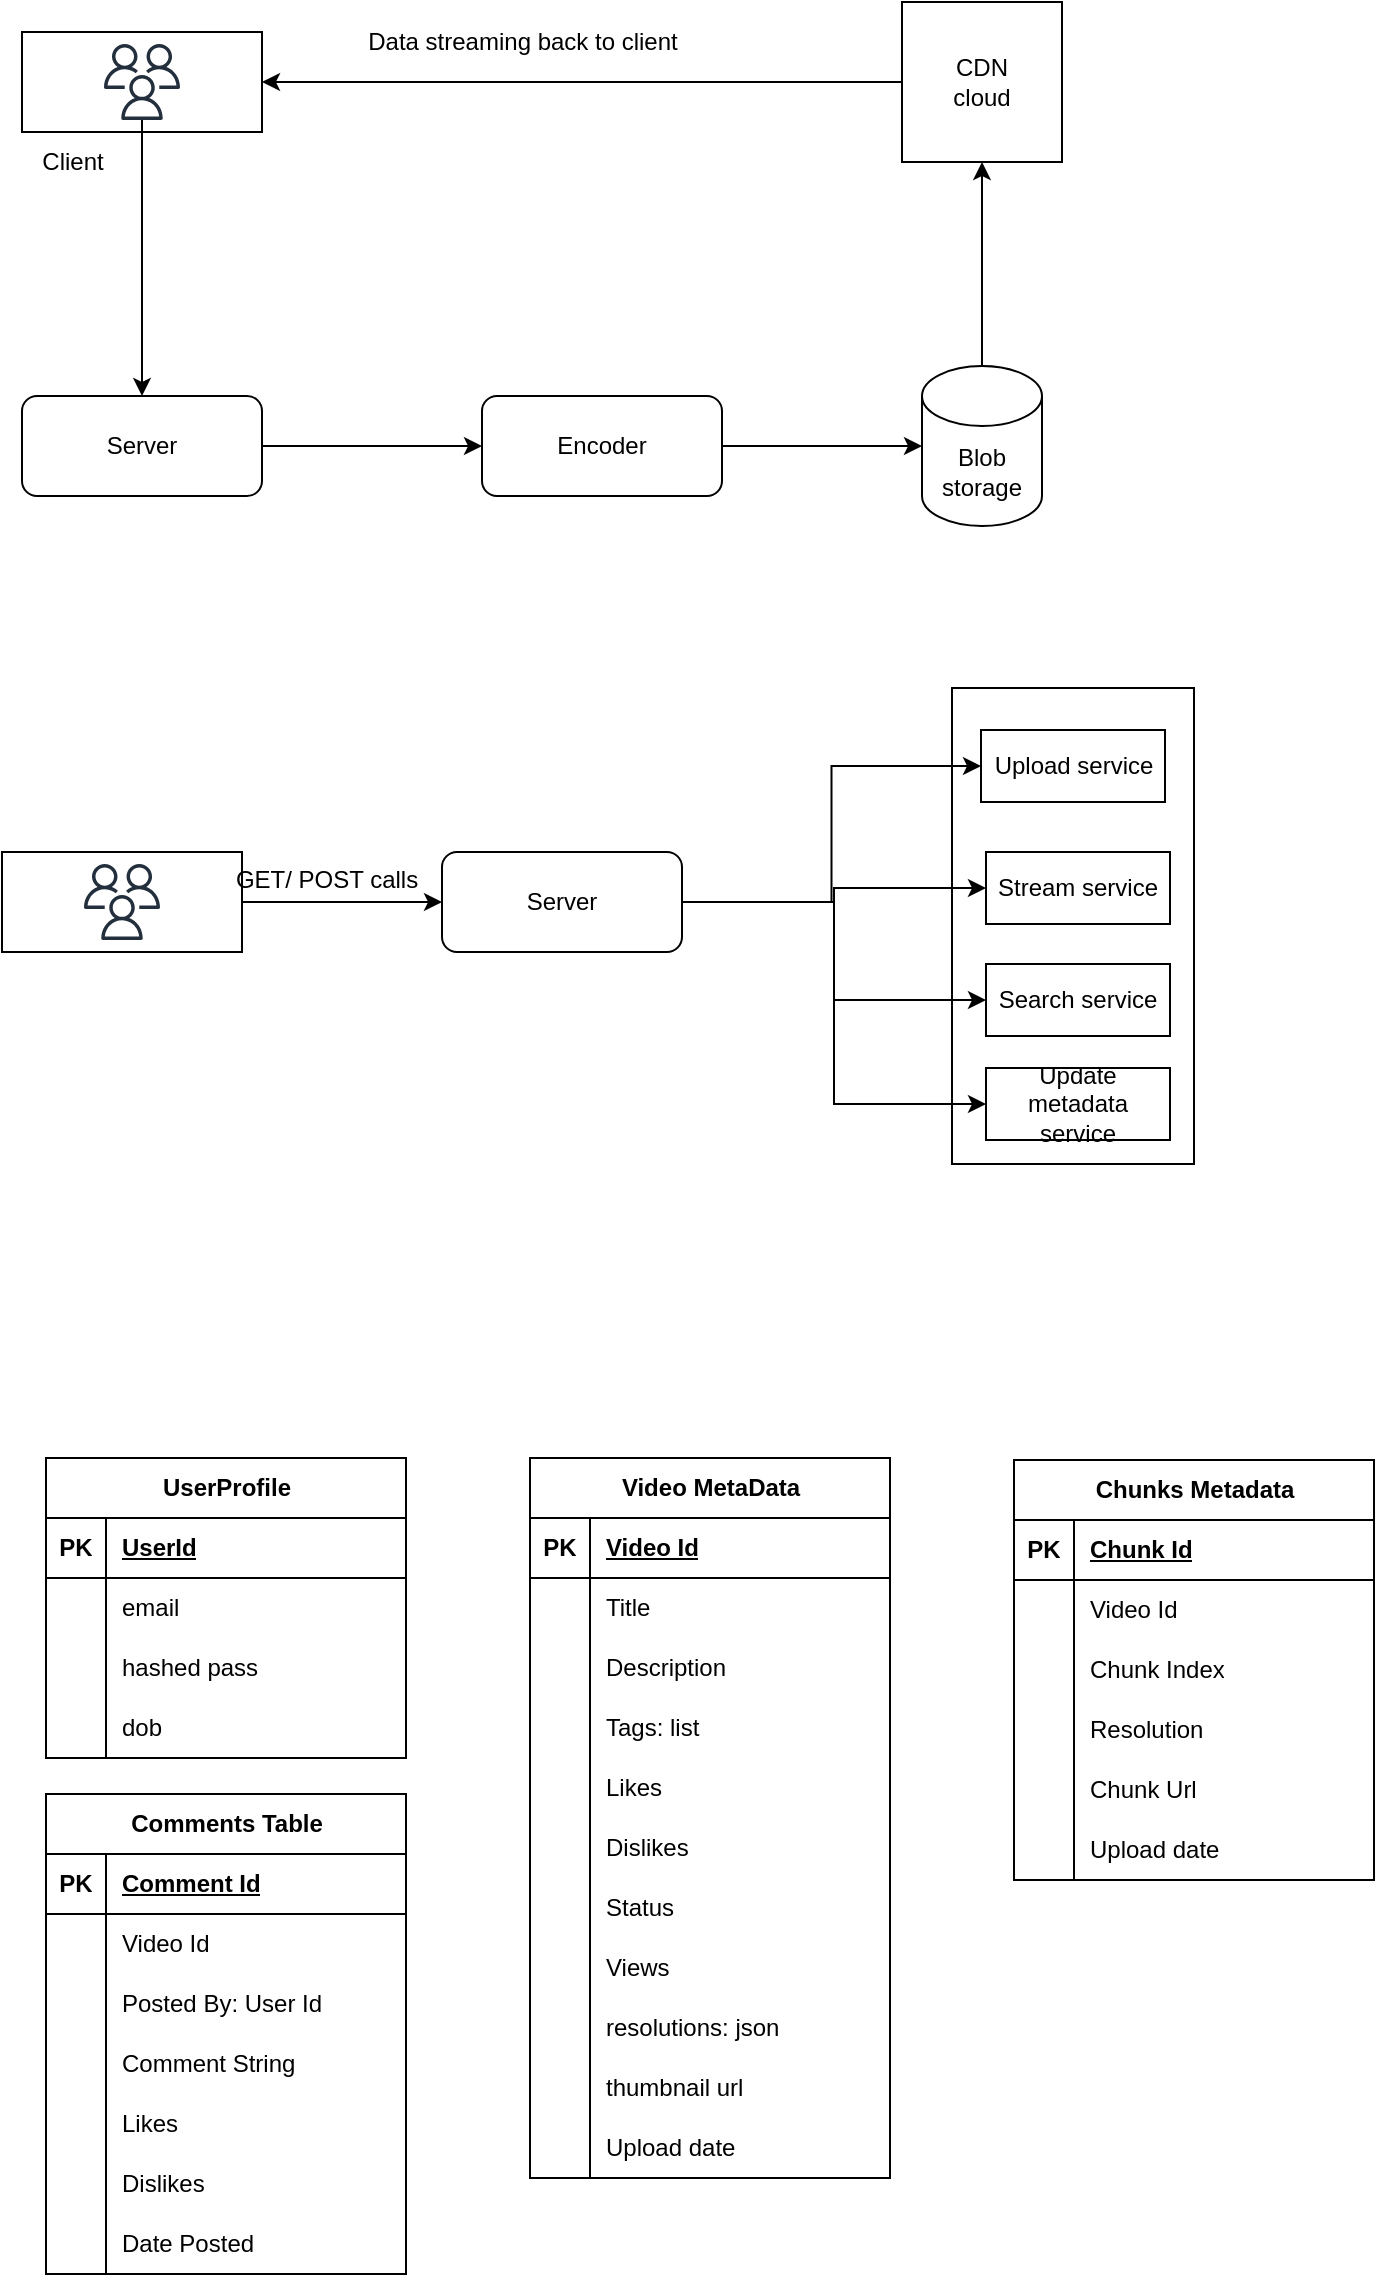 <mxfile version="24.8.9" pages="2">
  <diagram name="Page-1" id="Jn7xzmH7F6siC7AEi3Kf">
    <mxGraphModel dx="984" dy="565" grid="0" gridSize="10" guides="1" tooltips="1" connect="1" arrows="1" fold="1" page="1" pageScale="1" pageWidth="827" pageHeight="1169" math="0" shadow="0">
      <root>
        <mxCell id="0" />
        <mxCell id="1" parent="0" />
        <mxCell id="-0SipbzjG9Ck_jaLApKE-28" value="" style="rounded=0;whiteSpace=wrap;html=1;" vertex="1" parent="1">
          <mxGeometry x="515" y="826" width="121" height="238" as="geometry" />
        </mxCell>
        <mxCell id="-0SipbzjG9Ck_jaLApKE-6" value="" style="group" vertex="1" connectable="0" parent="1">
          <mxGeometry x="50" y="498" width="120" height="50" as="geometry" />
        </mxCell>
        <mxCell id="-0SipbzjG9Ck_jaLApKE-4" value="" style="rounded=0;whiteSpace=wrap;html=1;" vertex="1" parent="-0SipbzjG9Ck_jaLApKE-6">
          <mxGeometry width="120" height="50" as="geometry" />
        </mxCell>
        <mxCell id="-0SipbzjG9Ck_jaLApKE-5" value="" style="sketch=0;outlineConnect=0;fontColor=#232F3E;gradientColor=none;fillColor=#232F3D;strokeColor=none;dashed=0;verticalLabelPosition=bottom;verticalAlign=top;align=center;html=1;fontSize=12;fontStyle=0;aspect=fixed;pointerEvents=1;shape=mxgraph.aws4.users;" vertex="1" parent="-0SipbzjG9Ck_jaLApKE-6">
          <mxGeometry x="41" y="6" width="38" height="38" as="geometry" />
        </mxCell>
        <mxCell id="-0SipbzjG9Ck_jaLApKE-7" value="Client" style="text;html=1;align=center;verticalAlign=middle;resizable=0;points=[];autosize=1;strokeColor=none;fillColor=none;" vertex="1" parent="1">
          <mxGeometry x="50" y="548" width="50" height="30" as="geometry" />
        </mxCell>
        <mxCell id="-0SipbzjG9Ck_jaLApKE-13" style="edgeStyle=orthogonalEdgeStyle;rounded=0;orthogonalLoop=1;jettySize=auto;html=1;" edge="1" parent="1" source="-0SipbzjG9Ck_jaLApKE-8" target="-0SipbzjG9Ck_jaLApKE-12">
          <mxGeometry relative="1" as="geometry" />
        </mxCell>
        <mxCell id="-0SipbzjG9Ck_jaLApKE-8" value="Server" style="rounded=1;whiteSpace=wrap;html=1;" vertex="1" parent="1">
          <mxGeometry x="50" y="680" width="120" height="50" as="geometry" />
        </mxCell>
        <mxCell id="-0SipbzjG9Ck_jaLApKE-10" style="edgeStyle=orthogonalEdgeStyle;rounded=0;orthogonalLoop=1;jettySize=auto;html=1;entryX=0.5;entryY=0;entryDx=0;entryDy=0;" edge="1" parent="1" source="-0SipbzjG9Ck_jaLApKE-5" target="-0SipbzjG9Ck_jaLApKE-8">
          <mxGeometry relative="1" as="geometry" />
        </mxCell>
        <mxCell id="-0SipbzjG9Ck_jaLApKE-12" value="Encoder" style="rounded=1;whiteSpace=wrap;html=1;" vertex="1" parent="1">
          <mxGeometry x="280" y="680" width="120" height="50" as="geometry" />
        </mxCell>
        <mxCell id="-0SipbzjG9Ck_jaLApKE-21" style="edgeStyle=orthogonalEdgeStyle;rounded=0;orthogonalLoop=1;jettySize=auto;html=1;entryX=0.5;entryY=1;entryDx=0;entryDy=0;" edge="1" parent="1" source="-0SipbzjG9Ck_jaLApKE-17" target="-0SipbzjG9Ck_jaLApKE-19">
          <mxGeometry relative="1" as="geometry" />
        </mxCell>
        <mxCell id="-0SipbzjG9Ck_jaLApKE-17" value="Blob storage" style="shape=cylinder3;whiteSpace=wrap;html=1;boundedLbl=1;backgroundOutline=1;size=15;" vertex="1" parent="1">
          <mxGeometry x="500" y="665" width="60" height="80" as="geometry" />
        </mxCell>
        <mxCell id="-0SipbzjG9Ck_jaLApKE-18" style="edgeStyle=orthogonalEdgeStyle;rounded=0;orthogonalLoop=1;jettySize=auto;html=1;entryX=0;entryY=0.5;entryDx=0;entryDy=0;entryPerimeter=0;" edge="1" parent="1" source="-0SipbzjG9Ck_jaLApKE-12" target="-0SipbzjG9Ck_jaLApKE-17">
          <mxGeometry relative="1" as="geometry" />
        </mxCell>
        <mxCell id="-0SipbzjG9Ck_jaLApKE-22" style="edgeStyle=orthogonalEdgeStyle;rounded=0;orthogonalLoop=1;jettySize=auto;html=1;" edge="1" parent="1" source="-0SipbzjG9Ck_jaLApKE-19" target="-0SipbzjG9Ck_jaLApKE-4">
          <mxGeometry relative="1" as="geometry" />
        </mxCell>
        <mxCell id="-0SipbzjG9Ck_jaLApKE-19" value="CDN&lt;div&gt;cloud&lt;/div&gt;" style="whiteSpace=wrap;html=1;aspect=fixed;" vertex="1" parent="1">
          <mxGeometry x="490" y="483" width="80" height="80" as="geometry" />
        </mxCell>
        <mxCell id="-0SipbzjG9Ck_jaLApKE-23" value="Data streaming back to client" style="text;html=1;align=center;verticalAlign=middle;resizable=0;points=[];autosize=1;strokeColor=none;fillColor=none;" vertex="1" parent="1">
          <mxGeometry x="210" y="488" width="180" height="30" as="geometry" />
        </mxCell>
        <mxCell id="-0SipbzjG9Ck_jaLApKE-24" value="" style="group" vertex="1" connectable="0" parent="1">
          <mxGeometry x="40" y="908" width="120" height="50" as="geometry" />
        </mxCell>
        <mxCell id="-0SipbzjG9Ck_jaLApKE-25" value="" style="rounded=0;whiteSpace=wrap;html=1;" vertex="1" parent="-0SipbzjG9Ck_jaLApKE-24">
          <mxGeometry width="120" height="50" as="geometry" />
        </mxCell>
        <mxCell id="-0SipbzjG9Ck_jaLApKE-26" value="" style="sketch=0;outlineConnect=0;fontColor=#232F3E;gradientColor=none;fillColor=#232F3D;strokeColor=none;dashed=0;verticalLabelPosition=bottom;verticalAlign=top;align=center;html=1;fontSize=12;fontStyle=0;aspect=fixed;pointerEvents=1;shape=mxgraph.aws4.users;" vertex="1" parent="-0SipbzjG9Ck_jaLApKE-24">
          <mxGeometry x="41" y="6" width="38" height="38" as="geometry" />
        </mxCell>
        <mxCell id="-0SipbzjG9Ck_jaLApKE-34" style="edgeStyle=orthogonalEdgeStyle;rounded=0;orthogonalLoop=1;jettySize=auto;html=1;entryX=0;entryY=0.5;entryDx=0;entryDy=0;" edge="1" parent="1" source="-0SipbzjG9Ck_jaLApKE-27" target="-0SipbzjG9Ck_jaLApKE-29">
          <mxGeometry relative="1" as="geometry" />
        </mxCell>
        <mxCell id="-0SipbzjG9Ck_jaLApKE-35" style="edgeStyle=orthogonalEdgeStyle;rounded=0;orthogonalLoop=1;jettySize=auto;html=1;entryX=0;entryY=0.5;entryDx=0;entryDy=0;" edge="1" parent="1" source="-0SipbzjG9Ck_jaLApKE-27" target="-0SipbzjG9Ck_jaLApKE-30">
          <mxGeometry relative="1" as="geometry" />
        </mxCell>
        <mxCell id="-0SipbzjG9Ck_jaLApKE-36" style="edgeStyle=orthogonalEdgeStyle;rounded=0;orthogonalLoop=1;jettySize=auto;html=1;entryX=0;entryY=0.5;entryDx=0;entryDy=0;" edge="1" parent="1" source="-0SipbzjG9Ck_jaLApKE-27" target="-0SipbzjG9Ck_jaLApKE-31">
          <mxGeometry relative="1" as="geometry" />
        </mxCell>
        <mxCell id="-0SipbzjG9Ck_jaLApKE-37" style="edgeStyle=orthogonalEdgeStyle;rounded=0;orthogonalLoop=1;jettySize=auto;html=1;entryX=0;entryY=0.5;entryDx=0;entryDy=0;" edge="1" parent="1" source="-0SipbzjG9Ck_jaLApKE-27" target="-0SipbzjG9Ck_jaLApKE-32">
          <mxGeometry relative="1" as="geometry" />
        </mxCell>
        <mxCell id="-0SipbzjG9Ck_jaLApKE-27" value="Server" style="rounded=1;whiteSpace=wrap;html=1;" vertex="1" parent="1">
          <mxGeometry x="260" y="908" width="120" height="50" as="geometry" />
        </mxCell>
        <mxCell id="-0SipbzjG9Ck_jaLApKE-29" value="Upload service" style="rounded=0;whiteSpace=wrap;html=1;" vertex="1" parent="1">
          <mxGeometry x="529.5" y="847" width="92" height="36" as="geometry" />
        </mxCell>
        <mxCell id="-0SipbzjG9Ck_jaLApKE-30" value="Stream service" style="rounded=0;whiteSpace=wrap;html=1;" vertex="1" parent="1">
          <mxGeometry x="532" y="908" width="92" height="36" as="geometry" />
        </mxCell>
        <mxCell id="-0SipbzjG9Ck_jaLApKE-31" value="Search service" style="rounded=0;whiteSpace=wrap;html=1;" vertex="1" parent="1">
          <mxGeometry x="532" y="964" width="92" height="36" as="geometry" />
        </mxCell>
        <mxCell id="-0SipbzjG9Ck_jaLApKE-32" value="Update metadata service" style="rounded=0;whiteSpace=wrap;html=1;" vertex="1" parent="1">
          <mxGeometry x="532" y="1016" width="92" height="36" as="geometry" />
        </mxCell>
        <mxCell id="-0SipbzjG9Ck_jaLApKE-38" style="edgeStyle=orthogonalEdgeStyle;rounded=0;orthogonalLoop=1;jettySize=auto;html=1;entryX=0;entryY=0.5;entryDx=0;entryDy=0;" edge="1" parent="1" source="-0SipbzjG9Ck_jaLApKE-25" target="-0SipbzjG9Ck_jaLApKE-27">
          <mxGeometry relative="1" as="geometry" />
        </mxCell>
        <mxCell id="-0SipbzjG9Ck_jaLApKE-39" value="GET/ POST calls" style="text;html=1;align=center;verticalAlign=middle;resizable=0;points=[];autosize=1;strokeColor=none;fillColor=none;" vertex="1" parent="1">
          <mxGeometry x="147" y="909" width="109" height="26" as="geometry" />
        </mxCell>
        <mxCell id="-0SipbzjG9Ck_jaLApKE-40" value="UserProfile" style="shape=table;startSize=30;container=1;collapsible=1;childLayout=tableLayout;fixedRows=1;rowLines=0;fontStyle=1;align=center;resizeLast=1;html=1;" vertex="1" parent="1">
          <mxGeometry x="62" y="1211" width="180" height="150" as="geometry" />
        </mxCell>
        <mxCell id="-0SipbzjG9Ck_jaLApKE-41" value="" style="shape=tableRow;horizontal=0;startSize=0;swimlaneHead=0;swimlaneBody=0;fillColor=none;collapsible=0;dropTarget=0;points=[[0,0.5],[1,0.5]];portConstraint=eastwest;top=0;left=0;right=0;bottom=1;" vertex="1" parent="-0SipbzjG9Ck_jaLApKE-40">
          <mxGeometry y="30" width="180" height="30" as="geometry" />
        </mxCell>
        <mxCell id="-0SipbzjG9Ck_jaLApKE-42" value="PK" style="shape=partialRectangle;connectable=0;fillColor=none;top=0;left=0;bottom=0;right=0;fontStyle=1;overflow=hidden;whiteSpace=wrap;html=1;" vertex="1" parent="-0SipbzjG9Ck_jaLApKE-41">
          <mxGeometry width="30" height="30" as="geometry">
            <mxRectangle width="30" height="30" as="alternateBounds" />
          </mxGeometry>
        </mxCell>
        <mxCell id="-0SipbzjG9Ck_jaLApKE-43" value="UserId" style="shape=partialRectangle;connectable=0;fillColor=none;top=0;left=0;bottom=0;right=0;align=left;spacingLeft=6;fontStyle=5;overflow=hidden;whiteSpace=wrap;html=1;" vertex="1" parent="-0SipbzjG9Ck_jaLApKE-41">
          <mxGeometry x="30" width="150" height="30" as="geometry">
            <mxRectangle width="150" height="30" as="alternateBounds" />
          </mxGeometry>
        </mxCell>
        <mxCell id="-0SipbzjG9Ck_jaLApKE-44" value="" style="shape=tableRow;horizontal=0;startSize=0;swimlaneHead=0;swimlaneBody=0;fillColor=none;collapsible=0;dropTarget=0;points=[[0,0.5],[1,0.5]];portConstraint=eastwest;top=0;left=0;right=0;bottom=0;" vertex="1" parent="-0SipbzjG9Ck_jaLApKE-40">
          <mxGeometry y="60" width="180" height="30" as="geometry" />
        </mxCell>
        <mxCell id="-0SipbzjG9Ck_jaLApKE-45" value="" style="shape=partialRectangle;connectable=0;fillColor=none;top=0;left=0;bottom=0;right=0;editable=1;overflow=hidden;whiteSpace=wrap;html=1;" vertex="1" parent="-0SipbzjG9Ck_jaLApKE-44">
          <mxGeometry width="30" height="30" as="geometry">
            <mxRectangle width="30" height="30" as="alternateBounds" />
          </mxGeometry>
        </mxCell>
        <mxCell id="-0SipbzjG9Ck_jaLApKE-46" value="email" style="shape=partialRectangle;connectable=0;fillColor=none;top=0;left=0;bottom=0;right=0;align=left;spacingLeft=6;overflow=hidden;whiteSpace=wrap;html=1;" vertex="1" parent="-0SipbzjG9Ck_jaLApKE-44">
          <mxGeometry x="30" width="150" height="30" as="geometry">
            <mxRectangle width="150" height="30" as="alternateBounds" />
          </mxGeometry>
        </mxCell>
        <mxCell id="-0SipbzjG9Ck_jaLApKE-47" value="" style="shape=tableRow;horizontal=0;startSize=0;swimlaneHead=0;swimlaneBody=0;fillColor=none;collapsible=0;dropTarget=0;points=[[0,0.5],[1,0.5]];portConstraint=eastwest;top=0;left=0;right=0;bottom=0;" vertex="1" parent="-0SipbzjG9Ck_jaLApKE-40">
          <mxGeometry y="90" width="180" height="30" as="geometry" />
        </mxCell>
        <mxCell id="-0SipbzjG9Ck_jaLApKE-48" value="" style="shape=partialRectangle;connectable=0;fillColor=none;top=0;left=0;bottom=0;right=0;editable=1;overflow=hidden;whiteSpace=wrap;html=1;" vertex="1" parent="-0SipbzjG9Ck_jaLApKE-47">
          <mxGeometry width="30" height="30" as="geometry">
            <mxRectangle width="30" height="30" as="alternateBounds" />
          </mxGeometry>
        </mxCell>
        <mxCell id="-0SipbzjG9Ck_jaLApKE-49" value="hashed pass" style="shape=partialRectangle;connectable=0;fillColor=none;top=0;left=0;bottom=0;right=0;align=left;spacingLeft=6;overflow=hidden;whiteSpace=wrap;html=1;" vertex="1" parent="-0SipbzjG9Ck_jaLApKE-47">
          <mxGeometry x="30" width="150" height="30" as="geometry">
            <mxRectangle width="150" height="30" as="alternateBounds" />
          </mxGeometry>
        </mxCell>
        <mxCell id="-0SipbzjG9Ck_jaLApKE-50" value="" style="shape=tableRow;horizontal=0;startSize=0;swimlaneHead=0;swimlaneBody=0;fillColor=none;collapsible=0;dropTarget=0;points=[[0,0.5],[1,0.5]];portConstraint=eastwest;top=0;left=0;right=0;bottom=0;" vertex="1" parent="-0SipbzjG9Ck_jaLApKE-40">
          <mxGeometry y="120" width="180" height="30" as="geometry" />
        </mxCell>
        <mxCell id="-0SipbzjG9Ck_jaLApKE-51" value="" style="shape=partialRectangle;connectable=0;fillColor=none;top=0;left=0;bottom=0;right=0;editable=1;overflow=hidden;whiteSpace=wrap;html=1;" vertex="1" parent="-0SipbzjG9Ck_jaLApKE-50">
          <mxGeometry width="30" height="30" as="geometry">
            <mxRectangle width="30" height="30" as="alternateBounds" />
          </mxGeometry>
        </mxCell>
        <mxCell id="-0SipbzjG9Ck_jaLApKE-52" value="dob" style="shape=partialRectangle;connectable=0;fillColor=none;top=0;left=0;bottom=0;right=0;align=left;spacingLeft=6;overflow=hidden;whiteSpace=wrap;html=1;" vertex="1" parent="-0SipbzjG9Ck_jaLApKE-50">
          <mxGeometry x="30" width="150" height="30" as="geometry">
            <mxRectangle width="150" height="30" as="alternateBounds" />
          </mxGeometry>
        </mxCell>
        <mxCell id="-0SipbzjG9Ck_jaLApKE-53" value="Video MetaData" style="shape=table;startSize=30;container=1;collapsible=1;childLayout=tableLayout;fixedRows=1;rowLines=0;fontStyle=1;align=center;resizeLast=1;html=1;" vertex="1" parent="1">
          <mxGeometry x="304" y="1211" width="180" height="360" as="geometry" />
        </mxCell>
        <mxCell id="-0SipbzjG9Ck_jaLApKE-54" value="" style="shape=tableRow;horizontal=0;startSize=0;swimlaneHead=0;swimlaneBody=0;fillColor=none;collapsible=0;dropTarget=0;points=[[0,0.5],[1,0.5]];portConstraint=eastwest;top=0;left=0;right=0;bottom=1;" vertex="1" parent="-0SipbzjG9Ck_jaLApKE-53">
          <mxGeometry y="30" width="180" height="30" as="geometry" />
        </mxCell>
        <mxCell id="-0SipbzjG9Ck_jaLApKE-55" value="PK" style="shape=partialRectangle;connectable=0;fillColor=none;top=0;left=0;bottom=0;right=0;fontStyle=1;overflow=hidden;whiteSpace=wrap;html=1;" vertex="1" parent="-0SipbzjG9Ck_jaLApKE-54">
          <mxGeometry width="30" height="30" as="geometry">
            <mxRectangle width="30" height="30" as="alternateBounds" />
          </mxGeometry>
        </mxCell>
        <mxCell id="-0SipbzjG9Ck_jaLApKE-56" value="Video Id" style="shape=partialRectangle;connectable=0;fillColor=none;top=0;left=0;bottom=0;right=0;align=left;spacingLeft=6;fontStyle=5;overflow=hidden;whiteSpace=wrap;html=1;" vertex="1" parent="-0SipbzjG9Ck_jaLApKE-54">
          <mxGeometry x="30" width="150" height="30" as="geometry">
            <mxRectangle width="150" height="30" as="alternateBounds" />
          </mxGeometry>
        </mxCell>
        <mxCell id="-0SipbzjG9Ck_jaLApKE-57" value="" style="shape=tableRow;horizontal=0;startSize=0;swimlaneHead=0;swimlaneBody=0;fillColor=none;collapsible=0;dropTarget=0;points=[[0,0.5],[1,0.5]];portConstraint=eastwest;top=0;left=0;right=0;bottom=0;" vertex="1" parent="-0SipbzjG9Ck_jaLApKE-53">
          <mxGeometry y="60" width="180" height="30" as="geometry" />
        </mxCell>
        <mxCell id="-0SipbzjG9Ck_jaLApKE-58" value="" style="shape=partialRectangle;connectable=0;fillColor=none;top=0;left=0;bottom=0;right=0;editable=1;overflow=hidden;whiteSpace=wrap;html=1;" vertex="1" parent="-0SipbzjG9Ck_jaLApKE-57">
          <mxGeometry width="30" height="30" as="geometry">
            <mxRectangle width="30" height="30" as="alternateBounds" />
          </mxGeometry>
        </mxCell>
        <mxCell id="-0SipbzjG9Ck_jaLApKE-59" value="Title" style="shape=partialRectangle;connectable=0;fillColor=none;top=0;left=0;bottom=0;right=0;align=left;spacingLeft=6;overflow=hidden;whiteSpace=wrap;html=1;" vertex="1" parent="-0SipbzjG9Ck_jaLApKE-57">
          <mxGeometry x="30" width="150" height="30" as="geometry">
            <mxRectangle width="150" height="30" as="alternateBounds" />
          </mxGeometry>
        </mxCell>
        <mxCell id="-0SipbzjG9Ck_jaLApKE-60" value="" style="shape=tableRow;horizontal=0;startSize=0;swimlaneHead=0;swimlaneBody=0;fillColor=none;collapsible=0;dropTarget=0;points=[[0,0.5],[1,0.5]];portConstraint=eastwest;top=0;left=0;right=0;bottom=0;" vertex="1" parent="-0SipbzjG9Ck_jaLApKE-53">
          <mxGeometry y="90" width="180" height="30" as="geometry" />
        </mxCell>
        <mxCell id="-0SipbzjG9Ck_jaLApKE-61" value="" style="shape=partialRectangle;connectable=0;fillColor=none;top=0;left=0;bottom=0;right=0;editable=1;overflow=hidden;whiteSpace=wrap;html=1;" vertex="1" parent="-0SipbzjG9Ck_jaLApKE-60">
          <mxGeometry width="30" height="30" as="geometry">
            <mxRectangle width="30" height="30" as="alternateBounds" />
          </mxGeometry>
        </mxCell>
        <mxCell id="-0SipbzjG9Ck_jaLApKE-62" value="Description" style="shape=partialRectangle;connectable=0;fillColor=none;top=0;left=0;bottom=0;right=0;align=left;spacingLeft=6;overflow=hidden;whiteSpace=wrap;html=1;" vertex="1" parent="-0SipbzjG9Ck_jaLApKE-60">
          <mxGeometry x="30" width="150" height="30" as="geometry">
            <mxRectangle width="150" height="30" as="alternateBounds" />
          </mxGeometry>
        </mxCell>
        <mxCell id="-0SipbzjG9Ck_jaLApKE-63" value="" style="shape=tableRow;horizontal=0;startSize=0;swimlaneHead=0;swimlaneBody=0;fillColor=none;collapsible=0;dropTarget=0;points=[[0,0.5],[1,0.5]];portConstraint=eastwest;top=0;left=0;right=0;bottom=0;" vertex="1" parent="-0SipbzjG9Ck_jaLApKE-53">
          <mxGeometry y="120" width="180" height="30" as="geometry" />
        </mxCell>
        <mxCell id="-0SipbzjG9Ck_jaLApKE-64" value="" style="shape=partialRectangle;connectable=0;fillColor=none;top=0;left=0;bottom=0;right=0;editable=1;overflow=hidden;whiteSpace=wrap;html=1;" vertex="1" parent="-0SipbzjG9Ck_jaLApKE-63">
          <mxGeometry width="30" height="30" as="geometry">
            <mxRectangle width="30" height="30" as="alternateBounds" />
          </mxGeometry>
        </mxCell>
        <mxCell id="-0SipbzjG9Ck_jaLApKE-65" value="Tags: list" style="shape=partialRectangle;connectable=0;fillColor=none;top=0;left=0;bottom=0;right=0;align=left;spacingLeft=6;overflow=hidden;whiteSpace=wrap;html=1;" vertex="1" parent="-0SipbzjG9Ck_jaLApKE-63">
          <mxGeometry x="30" width="150" height="30" as="geometry">
            <mxRectangle width="150" height="30" as="alternateBounds" />
          </mxGeometry>
        </mxCell>
        <mxCell id="-0SipbzjG9Ck_jaLApKE-66" style="shape=tableRow;horizontal=0;startSize=0;swimlaneHead=0;swimlaneBody=0;fillColor=none;collapsible=0;dropTarget=0;points=[[0,0.5],[1,0.5]];portConstraint=eastwest;top=0;left=0;right=0;bottom=0;" vertex="1" parent="-0SipbzjG9Ck_jaLApKE-53">
          <mxGeometry y="150" width="180" height="30" as="geometry" />
        </mxCell>
        <mxCell id="-0SipbzjG9Ck_jaLApKE-67" style="shape=partialRectangle;connectable=0;fillColor=none;top=0;left=0;bottom=0;right=0;editable=1;overflow=hidden;whiteSpace=wrap;html=1;" vertex="1" parent="-0SipbzjG9Ck_jaLApKE-66">
          <mxGeometry width="30" height="30" as="geometry">
            <mxRectangle width="30" height="30" as="alternateBounds" />
          </mxGeometry>
        </mxCell>
        <mxCell id="-0SipbzjG9Ck_jaLApKE-68" value="Likes" style="shape=partialRectangle;connectable=0;fillColor=none;top=0;left=0;bottom=0;right=0;align=left;spacingLeft=6;overflow=hidden;whiteSpace=wrap;html=1;" vertex="1" parent="-0SipbzjG9Ck_jaLApKE-66">
          <mxGeometry x="30" width="150" height="30" as="geometry">
            <mxRectangle width="150" height="30" as="alternateBounds" />
          </mxGeometry>
        </mxCell>
        <mxCell id="-0SipbzjG9Ck_jaLApKE-69" style="shape=tableRow;horizontal=0;startSize=0;swimlaneHead=0;swimlaneBody=0;fillColor=none;collapsible=0;dropTarget=0;points=[[0,0.5],[1,0.5]];portConstraint=eastwest;top=0;left=0;right=0;bottom=0;" vertex="1" parent="-0SipbzjG9Ck_jaLApKE-53">
          <mxGeometry y="180" width="180" height="30" as="geometry" />
        </mxCell>
        <mxCell id="-0SipbzjG9Ck_jaLApKE-70" style="shape=partialRectangle;connectable=0;fillColor=none;top=0;left=0;bottom=0;right=0;editable=1;overflow=hidden;whiteSpace=wrap;html=1;" vertex="1" parent="-0SipbzjG9Ck_jaLApKE-69">
          <mxGeometry width="30" height="30" as="geometry">
            <mxRectangle width="30" height="30" as="alternateBounds" />
          </mxGeometry>
        </mxCell>
        <mxCell id="-0SipbzjG9Ck_jaLApKE-71" value="Dislikes" style="shape=partialRectangle;connectable=0;fillColor=none;top=0;left=0;bottom=0;right=0;align=left;spacingLeft=6;overflow=hidden;whiteSpace=wrap;html=1;" vertex="1" parent="-0SipbzjG9Ck_jaLApKE-69">
          <mxGeometry x="30" width="150" height="30" as="geometry">
            <mxRectangle width="150" height="30" as="alternateBounds" />
          </mxGeometry>
        </mxCell>
        <mxCell id="-0SipbzjG9Ck_jaLApKE-72" style="shape=tableRow;horizontal=0;startSize=0;swimlaneHead=0;swimlaneBody=0;fillColor=none;collapsible=0;dropTarget=0;points=[[0,0.5],[1,0.5]];portConstraint=eastwest;top=0;left=0;right=0;bottom=0;" vertex="1" parent="-0SipbzjG9Ck_jaLApKE-53">
          <mxGeometry y="210" width="180" height="30" as="geometry" />
        </mxCell>
        <mxCell id="-0SipbzjG9Ck_jaLApKE-73" style="shape=partialRectangle;connectable=0;fillColor=none;top=0;left=0;bottom=0;right=0;editable=1;overflow=hidden;whiteSpace=wrap;html=1;" vertex="1" parent="-0SipbzjG9Ck_jaLApKE-72">
          <mxGeometry width="30" height="30" as="geometry">
            <mxRectangle width="30" height="30" as="alternateBounds" />
          </mxGeometry>
        </mxCell>
        <mxCell id="-0SipbzjG9Ck_jaLApKE-74" value="Status" style="shape=partialRectangle;connectable=0;fillColor=none;top=0;left=0;bottom=0;right=0;align=left;spacingLeft=6;overflow=hidden;whiteSpace=wrap;html=1;" vertex="1" parent="-0SipbzjG9Ck_jaLApKE-72">
          <mxGeometry x="30" width="150" height="30" as="geometry">
            <mxRectangle width="150" height="30" as="alternateBounds" />
          </mxGeometry>
        </mxCell>
        <mxCell id="-0SipbzjG9Ck_jaLApKE-75" style="shape=tableRow;horizontal=0;startSize=0;swimlaneHead=0;swimlaneBody=0;fillColor=none;collapsible=0;dropTarget=0;points=[[0,0.5],[1,0.5]];portConstraint=eastwest;top=0;left=0;right=0;bottom=0;" vertex="1" parent="-0SipbzjG9Ck_jaLApKE-53">
          <mxGeometry y="240" width="180" height="30" as="geometry" />
        </mxCell>
        <mxCell id="-0SipbzjG9Ck_jaLApKE-76" style="shape=partialRectangle;connectable=0;fillColor=none;top=0;left=0;bottom=0;right=0;editable=1;overflow=hidden;whiteSpace=wrap;html=1;" vertex="1" parent="-0SipbzjG9Ck_jaLApKE-75">
          <mxGeometry width="30" height="30" as="geometry">
            <mxRectangle width="30" height="30" as="alternateBounds" />
          </mxGeometry>
        </mxCell>
        <mxCell id="-0SipbzjG9Ck_jaLApKE-77" value="Views" style="shape=partialRectangle;connectable=0;fillColor=none;top=0;left=0;bottom=0;right=0;align=left;spacingLeft=6;overflow=hidden;whiteSpace=wrap;html=1;" vertex="1" parent="-0SipbzjG9Ck_jaLApKE-75">
          <mxGeometry x="30" width="150" height="30" as="geometry">
            <mxRectangle width="150" height="30" as="alternateBounds" />
          </mxGeometry>
        </mxCell>
        <mxCell id="-0SipbzjG9Ck_jaLApKE-78" style="shape=tableRow;horizontal=0;startSize=0;swimlaneHead=0;swimlaneBody=0;fillColor=none;collapsible=0;dropTarget=0;points=[[0,0.5],[1,0.5]];portConstraint=eastwest;top=0;left=0;right=0;bottom=0;" vertex="1" parent="-0SipbzjG9Ck_jaLApKE-53">
          <mxGeometry y="270" width="180" height="30" as="geometry" />
        </mxCell>
        <mxCell id="-0SipbzjG9Ck_jaLApKE-79" style="shape=partialRectangle;connectable=0;fillColor=none;top=0;left=0;bottom=0;right=0;editable=1;overflow=hidden;whiteSpace=wrap;html=1;" vertex="1" parent="-0SipbzjG9Ck_jaLApKE-78">
          <mxGeometry width="30" height="30" as="geometry">
            <mxRectangle width="30" height="30" as="alternateBounds" />
          </mxGeometry>
        </mxCell>
        <mxCell id="-0SipbzjG9Ck_jaLApKE-80" value="resolutions: json" style="shape=partialRectangle;connectable=0;fillColor=none;top=0;left=0;bottom=0;right=0;align=left;spacingLeft=6;overflow=hidden;whiteSpace=wrap;html=1;" vertex="1" parent="-0SipbzjG9Ck_jaLApKE-78">
          <mxGeometry x="30" width="150" height="30" as="geometry">
            <mxRectangle width="150" height="30" as="alternateBounds" />
          </mxGeometry>
        </mxCell>
        <mxCell id="-0SipbzjG9Ck_jaLApKE-81" style="shape=tableRow;horizontal=0;startSize=0;swimlaneHead=0;swimlaneBody=0;fillColor=none;collapsible=0;dropTarget=0;points=[[0,0.5],[1,0.5]];portConstraint=eastwest;top=0;left=0;right=0;bottom=0;" vertex="1" parent="-0SipbzjG9Ck_jaLApKE-53">
          <mxGeometry y="300" width="180" height="30" as="geometry" />
        </mxCell>
        <mxCell id="-0SipbzjG9Ck_jaLApKE-82" style="shape=partialRectangle;connectable=0;fillColor=none;top=0;left=0;bottom=0;right=0;editable=1;overflow=hidden;whiteSpace=wrap;html=1;" vertex="1" parent="-0SipbzjG9Ck_jaLApKE-81">
          <mxGeometry width="30" height="30" as="geometry">
            <mxRectangle width="30" height="30" as="alternateBounds" />
          </mxGeometry>
        </mxCell>
        <mxCell id="-0SipbzjG9Ck_jaLApKE-83" value="thumbnail url" style="shape=partialRectangle;connectable=0;fillColor=none;top=0;left=0;bottom=0;right=0;align=left;spacingLeft=6;overflow=hidden;whiteSpace=wrap;html=1;" vertex="1" parent="-0SipbzjG9Ck_jaLApKE-81">
          <mxGeometry x="30" width="150" height="30" as="geometry">
            <mxRectangle width="150" height="30" as="alternateBounds" />
          </mxGeometry>
        </mxCell>
        <mxCell id="-0SipbzjG9Ck_jaLApKE-146" style="shape=tableRow;horizontal=0;startSize=0;swimlaneHead=0;swimlaneBody=0;fillColor=none;collapsible=0;dropTarget=0;points=[[0,0.5],[1,0.5]];portConstraint=eastwest;top=0;left=0;right=0;bottom=0;" vertex="1" parent="-0SipbzjG9Ck_jaLApKE-53">
          <mxGeometry y="330" width="180" height="30" as="geometry" />
        </mxCell>
        <mxCell id="-0SipbzjG9Ck_jaLApKE-147" style="shape=partialRectangle;connectable=0;fillColor=none;top=0;left=0;bottom=0;right=0;editable=1;overflow=hidden;whiteSpace=wrap;html=1;" vertex="1" parent="-0SipbzjG9Ck_jaLApKE-146">
          <mxGeometry width="30" height="30" as="geometry">
            <mxRectangle width="30" height="30" as="alternateBounds" />
          </mxGeometry>
        </mxCell>
        <mxCell id="-0SipbzjG9Ck_jaLApKE-148" value="Upload date" style="shape=partialRectangle;connectable=0;fillColor=none;top=0;left=0;bottom=0;right=0;align=left;spacingLeft=6;overflow=hidden;whiteSpace=wrap;html=1;" vertex="1" parent="-0SipbzjG9Ck_jaLApKE-146">
          <mxGeometry x="30" width="150" height="30" as="geometry">
            <mxRectangle width="150" height="30" as="alternateBounds" />
          </mxGeometry>
        </mxCell>
        <mxCell id="-0SipbzjG9Ck_jaLApKE-115" value="Chunks Metadata" style="shape=table;startSize=30;container=1;collapsible=1;childLayout=tableLayout;fixedRows=1;rowLines=0;fontStyle=1;align=center;resizeLast=1;html=1;" vertex="1" parent="1">
          <mxGeometry x="546" y="1212" width="180" height="210" as="geometry" />
        </mxCell>
        <mxCell id="-0SipbzjG9Ck_jaLApKE-116" value="" style="shape=tableRow;horizontal=0;startSize=0;swimlaneHead=0;swimlaneBody=0;fillColor=none;collapsible=0;dropTarget=0;points=[[0,0.5],[1,0.5]];portConstraint=eastwest;top=0;left=0;right=0;bottom=1;" vertex="1" parent="-0SipbzjG9Ck_jaLApKE-115">
          <mxGeometry y="30" width="180" height="30" as="geometry" />
        </mxCell>
        <mxCell id="-0SipbzjG9Ck_jaLApKE-117" value="PK" style="shape=partialRectangle;connectable=0;fillColor=none;top=0;left=0;bottom=0;right=0;fontStyle=1;overflow=hidden;whiteSpace=wrap;html=1;" vertex="1" parent="-0SipbzjG9Ck_jaLApKE-116">
          <mxGeometry width="30" height="30" as="geometry">
            <mxRectangle width="30" height="30" as="alternateBounds" />
          </mxGeometry>
        </mxCell>
        <mxCell id="-0SipbzjG9Ck_jaLApKE-118" value="Chunk Id" style="shape=partialRectangle;connectable=0;fillColor=none;top=0;left=0;bottom=0;right=0;align=left;spacingLeft=6;fontStyle=5;overflow=hidden;whiteSpace=wrap;html=1;" vertex="1" parent="-0SipbzjG9Ck_jaLApKE-116">
          <mxGeometry x="30" width="150" height="30" as="geometry">
            <mxRectangle width="150" height="30" as="alternateBounds" />
          </mxGeometry>
        </mxCell>
        <mxCell id="-0SipbzjG9Ck_jaLApKE-119" value="" style="shape=tableRow;horizontal=0;startSize=0;swimlaneHead=0;swimlaneBody=0;fillColor=none;collapsible=0;dropTarget=0;points=[[0,0.5],[1,0.5]];portConstraint=eastwest;top=0;left=0;right=0;bottom=0;" vertex="1" parent="-0SipbzjG9Ck_jaLApKE-115">
          <mxGeometry y="60" width="180" height="30" as="geometry" />
        </mxCell>
        <mxCell id="-0SipbzjG9Ck_jaLApKE-120" value="" style="shape=partialRectangle;connectable=0;fillColor=none;top=0;left=0;bottom=0;right=0;editable=1;overflow=hidden;whiteSpace=wrap;html=1;" vertex="1" parent="-0SipbzjG9Ck_jaLApKE-119">
          <mxGeometry width="30" height="30" as="geometry">
            <mxRectangle width="30" height="30" as="alternateBounds" />
          </mxGeometry>
        </mxCell>
        <mxCell id="-0SipbzjG9Ck_jaLApKE-121" value="Video Id" style="shape=partialRectangle;connectable=0;fillColor=none;top=0;left=0;bottom=0;right=0;align=left;spacingLeft=6;overflow=hidden;whiteSpace=wrap;html=1;" vertex="1" parent="-0SipbzjG9Ck_jaLApKE-119">
          <mxGeometry x="30" width="150" height="30" as="geometry">
            <mxRectangle width="150" height="30" as="alternateBounds" />
          </mxGeometry>
        </mxCell>
        <mxCell id="-0SipbzjG9Ck_jaLApKE-122" value="" style="shape=tableRow;horizontal=0;startSize=0;swimlaneHead=0;swimlaneBody=0;fillColor=none;collapsible=0;dropTarget=0;points=[[0,0.5],[1,0.5]];portConstraint=eastwest;top=0;left=0;right=0;bottom=0;" vertex="1" parent="-0SipbzjG9Ck_jaLApKE-115">
          <mxGeometry y="90" width="180" height="30" as="geometry" />
        </mxCell>
        <mxCell id="-0SipbzjG9Ck_jaLApKE-123" value="" style="shape=partialRectangle;connectable=0;fillColor=none;top=0;left=0;bottom=0;right=0;editable=1;overflow=hidden;whiteSpace=wrap;html=1;" vertex="1" parent="-0SipbzjG9Ck_jaLApKE-122">
          <mxGeometry width="30" height="30" as="geometry">
            <mxRectangle width="30" height="30" as="alternateBounds" />
          </mxGeometry>
        </mxCell>
        <mxCell id="-0SipbzjG9Ck_jaLApKE-124" value="Chunk Index" style="shape=partialRectangle;connectable=0;fillColor=none;top=0;left=0;bottom=0;right=0;align=left;spacingLeft=6;overflow=hidden;whiteSpace=wrap;html=1;" vertex="1" parent="-0SipbzjG9Ck_jaLApKE-122">
          <mxGeometry x="30" width="150" height="30" as="geometry">
            <mxRectangle width="150" height="30" as="alternateBounds" />
          </mxGeometry>
        </mxCell>
        <mxCell id="-0SipbzjG9Ck_jaLApKE-125" value="" style="shape=tableRow;horizontal=0;startSize=0;swimlaneHead=0;swimlaneBody=0;fillColor=none;collapsible=0;dropTarget=0;points=[[0,0.5],[1,0.5]];portConstraint=eastwest;top=0;left=0;right=0;bottom=0;" vertex="1" parent="-0SipbzjG9Ck_jaLApKE-115">
          <mxGeometry y="120" width="180" height="30" as="geometry" />
        </mxCell>
        <mxCell id="-0SipbzjG9Ck_jaLApKE-126" value="" style="shape=partialRectangle;connectable=0;fillColor=none;top=0;left=0;bottom=0;right=0;editable=1;overflow=hidden;whiteSpace=wrap;html=1;" vertex="1" parent="-0SipbzjG9Ck_jaLApKE-125">
          <mxGeometry width="30" height="30" as="geometry">
            <mxRectangle width="30" height="30" as="alternateBounds" />
          </mxGeometry>
        </mxCell>
        <mxCell id="-0SipbzjG9Ck_jaLApKE-127" value="Resolution" style="shape=partialRectangle;connectable=0;fillColor=none;top=0;left=0;bottom=0;right=0;align=left;spacingLeft=6;overflow=hidden;whiteSpace=wrap;html=1;" vertex="1" parent="-0SipbzjG9Ck_jaLApKE-125">
          <mxGeometry x="30" width="150" height="30" as="geometry">
            <mxRectangle width="150" height="30" as="alternateBounds" />
          </mxGeometry>
        </mxCell>
        <mxCell id="-0SipbzjG9Ck_jaLApKE-128" style="shape=tableRow;horizontal=0;startSize=0;swimlaneHead=0;swimlaneBody=0;fillColor=none;collapsible=0;dropTarget=0;points=[[0,0.5],[1,0.5]];portConstraint=eastwest;top=0;left=0;right=0;bottom=0;" vertex="1" parent="-0SipbzjG9Ck_jaLApKE-115">
          <mxGeometry y="150" width="180" height="30" as="geometry" />
        </mxCell>
        <mxCell id="-0SipbzjG9Ck_jaLApKE-129" style="shape=partialRectangle;connectable=0;fillColor=none;top=0;left=0;bottom=0;right=0;editable=1;overflow=hidden;whiteSpace=wrap;html=1;" vertex="1" parent="-0SipbzjG9Ck_jaLApKE-128">
          <mxGeometry width="30" height="30" as="geometry">
            <mxRectangle width="30" height="30" as="alternateBounds" />
          </mxGeometry>
        </mxCell>
        <mxCell id="-0SipbzjG9Ck_jaLApKE-130" value="Chunk Url" style="shape=partialRectangle;connectable=0;fillColor=none;top=0;left=0;bottom=0;right=0;align=left;spacingLeft=6;overflow=hidden;whiteSpace=wrap;html=1;" vertex="1" parent="-0SipbzjG9Ck_jaLApKE-128">
          <mxGeometry x="30" width="150" height="30" as="geometry">
            <mxRectangle width="150" height="30" as="alternateBounds" />
          </mxGeometry>
        </mxCell>
        <mxCell id="-0SipbzjG9Ck_jaLApKE-131" style="shape=tableRow;horizontal=0;startSize=0;swimlaneHead=0;swimlaneBody=0;fillColor=none;collapsible=0;dropTarget=0;points=[[0,0.5],[1,0.5]];portConstraint=eastwest;top=0;left=0;right=0;bottom=0;" vertex="1" parent="-0SipbzjG9Ck_jaLApKE-115">
          <mxGeometry y="180" width="180" height="30" as="geometry" />
        </mxCell>
        <mxCell id="-0SipbzjG9Ck_jaLApKE-132" style="shape=partialRectangle;connectable=0;fillColor=none;top=0;left=0;bottom=0;right=0;editable=1;overflow=hidden;whiteSpace=wrap;html=1;" vertex="1" parent="-0SipbzjG9Ck_jaLApKE-131">
          <mxGeometry width="30" height="30" as="geometry">
            <mxRectangle width="30" height="30" as="alternateBounds" />
          </mxGeometry>
        </mxCell>
        <mxCell id="-0SipbzjG9Ck_jaLApKE-133" value="Upload date" style="shape=partialRectangle;connectable=0;fillColor=none;top=0;left=0;bottom=0;right=0;align=left;spacingLeft=6;overflow=hidden;whiteSpace=wrap;html=1;" vertex="1" parent="-0SipbzjG9Ck_jaLApKE-131">
          <mxGeometry x="30" width="150" height="30" as="geometry">
            <mxRectangle width="150" height="30" as="alternateBounds" />
          </mxGeometry>
        </mxCell>
        <mxCell id="-0SipbzjG9Ck_jaLApKE-149" value="Comments Table" style="shape=table;startSize=30;container=1;collapsible=1;childLayout=tableLayout;fixedRows=1;rowLines=0;fontStyle=1;align=center;resizeLast=1;html=1;" vertex="1" parent="1">
          <mxGeometry x="62" y="1379" width="180" height="240" as="geometry" />
        </mxCell>
        <mxCell id="-0SipbzjG9Ck_jaLApKE-150" value="" style="shape=tableRow;horizontal=0;startSize=0;swimlaneHead=0;swimlaneBody=0;fillColor=none;collapsible=0;dropTarget=0;points=[[0,0.5],[1,0.5]];portConstraint=eastwest;top=0;left=0;right=0;bottom=1;" vertex="1" parent="-0SipbzjG9Ck_jaLApKE-149">
          <mxGeometry y="30" width="180" height="30" as="geometry" />
        </mxCell>
        <mxCell id="-0SipbzjG9Ck_jaLApKE-151" value="PK" style="shape=partialRectangle;connectable=0;fillColor=none;top=0;left=0;bottom=0;right=0;fontStyle=1;overflow=hidden;whiteSpace=wrap;html=1;" vertex="1" parent="-0SipbzjG9Ck_jaLApKE-150">
          <mxGeometry width="30" height="30" as="geometry">
            <mxRectangle width="30" height="30" as="alternateBounds" />
          </mxGeometry>
        </mxCell>
        <mxCell id="-0SipbzjG9Ck_jaLApKE-152" value="Comment Id" style="shape=partialRectangle;connectable=0;fillColor=none;top=0;left=0;bottom=0;right=0;align=left;spacingLeft=6;fontStyle=5;overflow=hidden;whiteSpace=wrap;html=1;" vertex="1" parent="-0SipbzjG9Ck_jaLApKE-150">
          <mxGeometry x="30" width="150" height="30" as="geometry">
            <mxRectangle width="150" height="30" as="alternateBounds" />
          </mxGeometry>
        </mxCell>
        <mxCell id="-0SipbzjG9Ck_jaLApKE-153" value="" style="shape=tableRow;horizontal=0;startSize=0;swimlaneHead=0;swimlaneBody=0;fillColor=none;collapsible=0;dropTarget=0;points=[[0,0.5],[1,0.5]];portConstraint=eastwest;top=0;left=0;right=0;bottom=0;" vertex="1" parent="-0SipbzjG9Ck_jaLApKE-149">
          <mxGeometry y="60" width="180" height="30" as="geometry" />
        </mxCell>
        <mxCell id="-0SipbzjG9Ck_jaLApKE-154" value="" style="shape=partialRectangle;connectable=0;fillColor=none;top=0;left=0;bottom=0;right=0;editable=1;overflow=hidden;whiteSpace=wrap;html=1;" vertex="1" parent="-0SipbzjG9Ck_jaLApKE-153">
          <mxGeometry width="30" height="30" as="geometry">
            <mxRectangle width="30" height="30" as="alternateBounds" />
          </mxGeometry>
        </mxCell>
        <mxCell id="-0SipbzjG9Ck_jaLApKE-155" value="Video Id" style="shape=partialRectangle;connectable=0;fillColor=none;top=0;left=0;bottom=0;right=0;align=left;spacingLeft=6;overflow=hidden;whiteSpace=wrap;html=1;" vertex="1" parent="-0SipbzjG9Ck_jaLApKE-153">
          <mxGeometry x="30" width="150" height="30" as="geometry">
            <mxRectangle width="150" height="30" as="alternateBounds" />
          </mxGeometry>
        </mxCell>
        <mxCell id="-0SipbzjG9Ck_jaLApKE-168" style="shape=tableRow;horizontal=0;startSize=0;swimlaneHead=0;swimlaneBody=0;fillColor=none;collapsible=0;dropTarget=0;points=[[0,0.5],[1,0.5]];portConstraint=eastwest;top=0;left=0;right=0;bottom=0;" vertex="1" parent="-0SipbzjG9Ck_jaLApKE-149">
          <mxGeometry y="90" width="180" height="30" as="geometry" />
        </mxCell>
        <mxCell id="-0SipbzjG9Ck_jaLApKE-169" style="shape=partialRectangle;connectable=0;fillColor=none;top=0;left=0;bottom=0;right=0;editable=1;overflow=hidden;whiteSpace=wrap;html=1;" vertex="1" parent="-0SipbzjG9Ck_jaLApKE-168">
          <mxGeometry width="30" height="30" as="geometry">
            <mxRectangle width="30" height="30" as="alternateBounds" />
          </mxGeometry>
        </mxCell>
        <mxCell id="-0SipbzjG9Ck_jaLApKE-170" value="Posted By: User Id" style="shape=partialRectangle;connectable=0;fillColor=none;top=0;left=0;bottom=0;right=0;align=left;spacingLeft=6;overflow=hidden;whiteSpace=wrap;html=1;" vertex="1" parent="-0SipbzjG9Ck_jaLApKE-168">
          <mxGeometry x="30" width="150" height="30" as="geometry">
            <mxRectangle width="150" height="30" as="alternateBounds" />
          </mxGeometry>
        </mxCell>
        <mxCell id="-0SipbzjG9Ck_jaLApKE-156" value="" style="shape=tableRow;horizontal=0;startSize=0;swimlaneHead=0;swimlaneBody=0;fillColor=none;collapsible=0;dropTarget=0;points=[[0,0.5],[1,0.5]];portConstraint=eastwest;top=0;left=0;right=0;bottom=0;" vertex="1" parent="-0SipbzjG9Ck_jaLApKE-149">
          <mxGeometry y="120" width="180" height="30" as="geometry" />
        </mxCell>
        <mxCell id="-0SipbzjG9Ck_jaLApKE-157" value="" style="shape=partialRectangle;connectable=0;fillColor=none;top=0;left=0;bottom=0;right=0;editable=1;overflow=hidden;whiteSpace=wrap;html=1;" vertex="1" parent="-0SipbzjG9Ck_jaLApKE-156">
          <mxGeometry width="30" height="30" as="geometry">
            <mxRectangle width="30" height="30" as="alternateBounds" />
          </mxGeometry>
        </mxCell>
        <mxCell id="-0SipbzjG9Ck_jaLApKE-158" value="Comment String" style="shape=partialRectangle;connectable=0;fillColor=none;top=0;left=0;bottom=0;right=0;align=left;spacingLeft=6;overflow=hidden;whiteSpace=wrap;html=1;" vertex="1" parent="-0SipbzjG9Ck_jaLApKE-156">
          <mxGeometry x="30" width="150" height="30" as="geometry">
            <mxRectangle width="150" height="30" as="alternateBounds" />
          </mxGeometry>
        </mxCell>
        <mxCell id="-0SipbzjG9Ck_jaLApKE-159" value="" style="shape=tableRow;horizontal=0;startSize=0;swimlaneHead=0;swimlaneBody=0;fillColor=none;collapsible=0;dropTarget=0;points=[[0,0.5],[1,0.5]];portConstraint=eastwest;top=0;left=0;right=0;bottom=0;" vertex="1" parent="-0SipbzjG9Ck_jaLApKE-149">
          <mxGeometry y="150" width="180" height="30" as="geometry" />
        </mxCell>
        <mxCell id="-0SipbzjG9Ck_jaLApKE-160" value="" style="shape=partialRectangle;connectable=0;fillColor=none;top=0;left=0;bottom=0;right=0;editable=1;overflow=hidden;whiteSpace=wrap;html=1;" vertex="1" parent="-0SipbzjG9Ck_jaLApKE-159">
          <mxGeometry width="30" height="30" as="geometry">
            <mxRectangle width="30" height="30" as="alternateBounds" />
          </mxGeometry>
        </mxCell>
        <mxCell id="-0SipbzjG9Ck_jaLApKE-161" value="Likes" style="shape=partialRectangle;connectable=0;fillColor=none;top=0;left=0;bottom=0;right=0;align=left;spacingLeft=6;overflow=hidden;whiteSpace=wrap;html=1;" vertex="1" parent="-0SipbzjG9Ck_jaLApKE-159">
          <mxGeometry x="30" width="150" height="30" as="geometry">
            <mxRectangle width="150" height="30" as="alternateBounds" />
          </mxGeometry>
        </mxCell>
        <mxCell id="-0SipbzjG9Ck_jaLApKE-162" style="shape=tableRow;horizontal=0;startSize=0;swimlaneHead=0;swimlaneBody=0;fillColor=none;collapsible=0;dropTarget=0;points=[[0,0.5],[1,0.5]];portConstraint=eastwest;top=0;left=0;right=0;bottom=0;" vertex="1" parent="-0SipbzjG9Ck_jaLApKE-149">
          <mxGeometry y="180" width="180" height="30" as="geometry" />
        </mxCell>
        <mxCell id="-0SipbzjG9Ck_jaLApKE-163" style="shape=partialRectangle;connectable=0;fillColor=none;top=0;left=0;bottom=0;right=0;editable=1;overflow=hidden;whiteSpace=wrap;html=1;" vertex="1" parent="-0SipbzjG9Ck_jaLApKE-162">
          <mxGeometry width="30" height="30" as="geometry">
            <mxRectangle width="30" height="30" as="alternateBounds" />
          </mxGeometry>
        </mxCell>
        <mxCell id="-0SipbzjG9Ck_jaLApKE-164" value="Dislikes" style="shape=partialRectangle;connectable=0;fillColor=none;top=0;left=0;bottom=0;right=0;align=left;spacingLeft=6;overflow=hidden;whiteSpace=wrap;html=1;" vertex="1" parent="-0SipbzjG9Ck_jaLApKE-162">
          <mxGeometry x="30" width="150" height="30" as="geometry">
            <mxRectangle width="150" height="30" as="alternateBounds" />
          </mxGeometry>
        </mxCell>
        <mxCell id="-0SipbzjG9Ck_jaLApKE-165" style="shape=tableRow;horizontal=0;startSize=0;swimlaneHead=0;swimlaneBody=0;fillColor=none;collapsible=0;dropTarget=0;points=[[0,0.5],[1,0.5]];portConstraint=eastwest;top=0;left=0;right=0;bottom=0;" vertex="1" parent="-0SipbzjG9Ck_jaLApKE-149">
          <mxGeometry y="210" width="180" height="30" as="geometry" />
        </mxCell>
        <mxCell id="-0SipbzjG9Ck_jaLApKE-166" style="shape=partialRectangle;connectable=0;fillColor=none;top=0;left=0;bottom=0;right=0;editable=1;overflow=hidden;whiteSpace=wrap;html=1;" vertex="1" parent="-0SipbzjG9Ck_jaLApKE-165">
          <mxGeometry width="30" height="30" as="geometry">
            <mxRectangle width="30" height="30" as="alternateBounds" />
          </mxGeometry>
        </mxCell>
        <mxCell id="-0SipbzjG9Ck_jaLApKE-167" value="Date Posted" style="shape=partialRectangle;connectable=0;fillColor=none;top=0;left=0;bottom=0;right=0;align=left;spacingLeft=6;overflow=hidden;whiteSpace=wrap;html=1;" vertex="1" parent="-0SipbzjG9Ck_jaLApKE-165">
          <mxGeometry x="30" width="150" height="30" as="geometry">
            <mxRectangle width="150" height="30" as="alternateBounds" />
          </mxGeometry>
        </mxCell>
      </root>
    </mxGraphModel>
  </diagram>
  <diagram id="Lz-GEdfYNuaGSysCafix" name="Page-2">
    <mxGraphModel dx="1158" dy="1834" grid="1" gridSize="10" guides="1" tooltips="1" connect="1" arrows="1" fold="1" page="1" pageScale="1" pageWidth="827" pageHeight="1169" math="0" shadow="0">
      <root>
        <mxCell id="0" />
        <mxCell id="1" parent="0" />
        <mxCell id="3TAfvG3P3DrYB_7pLBc2-1" value="" style="group" vertex="1" connectable="0" parent="1">
          <mxGeometry x="80" y="160" width="160" height="80" as="geometry" />
        </mxCell>
        <mxCell id="3TAfvG3P3DrYB_7pLBc2-2" value="" style="rounded=0;whiteSpace=wrap;html=1;" vertex="1" parent="3TAfvG3P3DrYB_7pLBc2-1">
          <mxGeometry width="160" height="80" as="geometry" />
        </mxCell>
        <mxCell id="3TAfvG3P3DrYB_7pLBc2-3" value="" style="sketch=0;outlineConnect=0;fontColor=#232F3E;gradientColor=none;fillColor=#232F3D;strokeColor=none;dashed=0;verticalLabelPosition=bottom;verticalAlign=top;align=center;html=1;fontSize=12;fontStyle=0;aspect=fixed;pointerEvents=1;shape=mxgraph.aws4.users;" vertex="1" parent="3TAfvG3P3DrYB_7pLBc2-1">
          <mxGeometry x="54.667" y="9.6" width="50.667" height="50.667" as="geometry" />
        </mxCell>
        <mxCell id="3TAfvG3P3DrYB_7pLBc2-4" value="API Server" style="rounded=1;whiteSpace=wrap;html=1;" vertex="1" parent="1">
          <mxGeometry x="390" y="160" width="160" height="75" as="geometry" />
        </mxCell>
        <mxCell id="3TAfvG3P3DrYB_7pLBc2-6" value="Temp Blob storage for keeping raw video files" style="shape=cylinder3;whiteSpace=wrap;html=1;boundedLbl=1;backgroundOutline=1;size=15;" vertex="1" parent="1">
          <mxGeometry x="700" y="130" width="110" height="120" as="geometry" />
        </mxCell>
        <mxCell id="3TAfvG3P3DrYB_7pLBc2-7" value="Auth service" style="rounded=0;whiteSpace=wrap;html=1;" vertex="1" parent="1">
          <mxGeometry x="375" y="30" width="190" height="50" as="geometry" />
        </mxCell>
        <mxCell id="3TAfvG3P3DrYB_7pLBc2-11" value="" style="group" vertex="1" connectable="0" parent="1">
          <mxGeometry x="360" y="320" width="239" height="60" as="geometry" />
        </mxCell>
        <mxCell id="3TAfvG3P3DrYB_7pLBc2-10" value="" style="rounded=1;whiteSpace=wrap;html=1;" vertex="1" parent="3TAfvG3P3DrYB_7pLBc2-11">
          <mxGeometry width="239" height="60" as="geometry" />
        </mxCell>
        <mxCell id="3TAfvG3P3DrYB_7pLBc2-8" value="" style="sketch=0;verticalLabelPosition=bottom;sketch=0;aspect=fixed;html=1;verticalAlign=top;strokeColor=none;fillColor=#000000;align=center;outlineConnect=0;pointerEvents=1;shape=mxgraph.citrix2.tunnel;" vertex="1" parent="3TAfvG3P3DrYB_7pLBc2-11">
          <mxGeometry x="34.107" y="11.56" width="170.795" height="36.726" as="geometry" />
        </mxCell>
        <mxCell id="3TAfvG3P3DrYB_7pLBc2-12" value="&lt;pre class=&quot;!overflow-visible&quot;&gt;&lt;div class=&quot;contain-inline-size rounded-md border-[0.5px] border-token-border-medium relative bg-token-sidebar-surface-primary dark:bg-gray-950&quot;&gt;&lt;div dir=&quot;ltr&quot; class=&quot;overflow-y-auto p-4&quot;&gt;&lt;code class=&quot;!whitespace-pre hljs language-css&quot;&gt;&lt;br&gt;&lt;/code&gt;&lt;/div&gt;&lt;div dir=&quot;ltr&quot; class=&quot;overflow-y-auto p-4&quot;&gt;&lt;code class=&quot;!whitespace-pre hljs language-css&quot;&gt;Videos can be stored in this structure in raw folder&lt;/code&gt;&lt;/div&gt;&lt;div dir=&quot;ltr&quot; class=&quot;overflow-y-auto p-4&quot;&gt;&lt;code class=&quot;!whitespace-pre hljs language-css&quot;&gt;s3://youtube/raw-videos&lt;/code&gt;&lt;/div&gt;&lt;div dir=&quot;ltr&quot; class=&quot;overflow-y-auto p-4&quot;&gt;&lt;code class=&quot;!whitespace-pre hljs language-css&quot;&gt;/{uploader-id}/{upload-date}&lt;/code&gt;&lt;/div&gt;&lt;div dir=&quot;ltr&quot; class=&quot;overflow-y-auto p-4&quot;&gt;&lt;code class=&quot;!whitespace-pre hljs language-css&quot;&gt;/{&lt;span class=&quot;hljs-selector-tag&quot;&gt;video&lt;/span&gt;-id}/{raw-filename}&lt;br&gt;&lt;/code&gt;&lt;/div&gt;&lt;/div&gt;&lt;/pre&gt;&lt;ul&gt;&lt;li&gt;&lt;/li&gt;&lt;/ul&gt;" style="shape=callout;whiteSpace=wrap;html=1;perimeter=calloutPerimeter;position2=0.25;" vertex="1" parent="1">
          <mxGeometry x="700" y="10" width="400" height="120" as="geometry" />
        </mxCell>
        <mxCell id="3TAfvG3P3DrYB_7pLBc2-14" style="edgeStyle=orthogonalEdgeStyle;rounded=0;orthogonalLoop=1;jettySize=auto;html=1;entryX=0.461;entryY=0.031;entryDx=0;entryDy=0;entryPerimeter=0;" edge="1" parent="1" source="3TAfvG3P3DrYB_7pLBc2-4" target="3TAfvG3P3DrYB_7pLBc2-10">
          <mxGeometry relative="1" as="geometry" />
        </mxCell>
        <mxCell id="3TAfvG3P3DrYB_7pLBc2-15" value="&lt;font style=&quot;font-size: 14px;&quot;&gt;After a successful upload of video&amp;nbsp;&lt;/font&gt;&lt;span style=&quot;background-color: initial; font-size: 14px;&quot;&gt;a notification&lt;/span&gt;&lt;div&gt;&lt;span style=&quot;background-color: initial; font-size: 14px;&quot;&gt;&amp;nbsp;will be queued for transcoder to process the video&lt;/span&gt;&lt;/div&gt;" style="text;html=1;align=center;verticalAlign=middle;resizable=0;points=[];autosize=1;strokeColor=none;fillColor=none;" vertex="1" parent="1">
          <mxGeometry x="325" y="255" width="340" height="50" as="geometry" />
        </mxCell>
      </root>
    </mxGraphModel>
  </diagram>
</mxfile>

